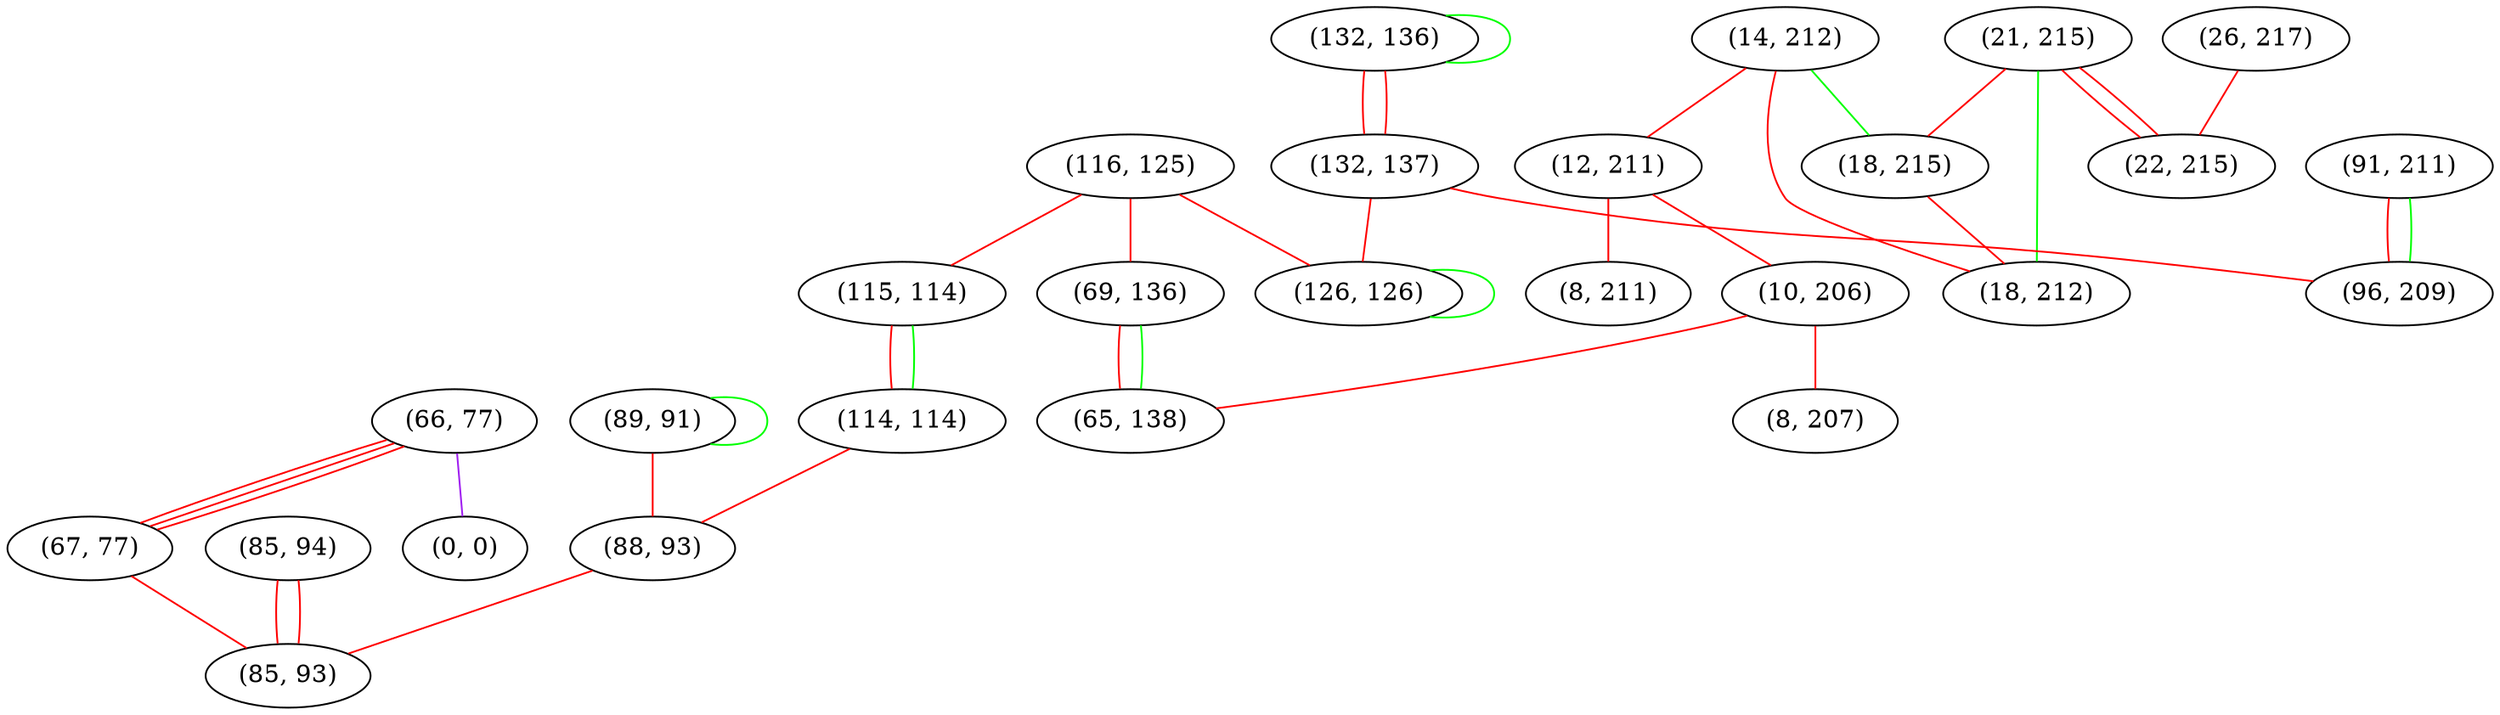 graph "" {
"(132, 136)";
"(21, 215)";
"(116, 125)";
"(89, 91)";
"(14, 212)";
"(115, 114)";
"(132, 137)";
"(12, 211)";
"(66, 77)";
"(10, 206)";
"(26, 217)";
"(114, 114)";
"(0, 0)";
"(22, 215)";
"(67, 77)";
"(126, 126)";
"(91, 211)";
"(96, 209)";
"(8, 211)";
"(69, 136)";
"(18, 215)";
"(85, 94)";
"(88, 93)";
"(85, 93)";
"(65, 138)";
"(18, 212)";
"(8, 207)";
"(132, 136)" -- "(132, 137)"  [color=red, key=0, weight=1];
"(132, 136)" -- "(132, 137)"  [color=red, key=1, weight=1];
"(132, 136)" -- "(132, 136)"  [color=green, key=0, weight=2];
"(21, 215)" -- "(18, 215)"  [color=red, key=0, weight=1];
"(21, 215)" -- "(22, 215)"  [color=red, key=0, weight=1];
"(21, 215)" -- "(22, 215)"  [color=red, key=1, weight=1];
"(21, 215)" -- "(18, 212)"  [color=green, key=0, weight=2];
"(116, 125)" -- "(115, 114)"  [color=red, key=0, weight=1];
"(116, 125)" -- "(69, 136)"  [color=red, key=0, weight=1];
"(116, 125)" -- "(126, 126)"  [color=red, key=0, weight=1];
"(89, 91)" -- "(89, 91)"  [color=green, key=0, weight=2];
"(89, 91)" -- "(88, 93)"  [color=red, key=0, weight=1];
"(14, 212)" -- "(18, 215)"  [color=green, key=0, weight=2];
"(14, 212)" -- "(18, 212)"  [color=red, key=0, weight=1];
"(14, 212)" -- "(12, 211)"  [color=red, key=0, weight=1];
"(115, 114)" -- "(114, 114)"  [color=red, key=0, weight=1];
"(115, 114)" -- "(114, 114)"  [color=green, key=1, weight=2];
"(132, 137)" -- "(96, 209)"  [color=red, key=0, weight=1];
"(132, 137)" -- "(126, 126)"  [color=red, key=0, weight=1];
"(12, 211)" -- "(8, 211)"  [color=red, key=0, weight=1];
"(12, 211)" -- "(10, 206)"  [color=red, key=0, weight=1];
"(66, 77)" -- "(0, 0)"  [color=purple, key=0, weight=4];
"(66, 77)" -- "(67, 77)"  [color=red, key=0, weight=1];
"(66, 77)" -- "(67, 77)"  [color=red, key=1, weight=1];
"(66, 77)" -- "(67, 77)"  [color=red, key=2, weight=1];
"(10, 206)" -- "(65, 138)"  [color=red, key=0, weight=1];
"(10, 206)" -- "(8, 207)"  [color=red, key=0, weight=1];
"(26, 217)" -- "(22, 215)"  [color=red, key=0, weight=1];
"(114, 114)" -- "(88, 93)"  [color=red, key=0, weight=1];
"(67, 77)" -- "(85, 93)"  [color=red, key=0, weight=1];
"(126, 126)" -- "(126, 126)"  [color=green, key=0, weight=2];
"(91, 211)" -- "(96, 209)"  [color=red, key=0, weight=1];
"(91, 211)" -- "(96, 209)"  [color=green, key=1, weight=2];
"(69, 136)" -- "(65, 138)"  [color=red, key=0, weight=1];
"(69, 136)" -- "(65, 138)"  [color=green, key=1, weight=2];
"(18, 215)" -- "(18, 212)"  [color=red, key=0, weight=1];
"(85, 94)" -- "(85, 93)"  [color=red, key=0, weight=1];
"(85, 94)" -- "(85, 93)"  [color=red, key=1, weight=1];
"(88, 93)" -- "(85, 93)"  [color=red, key=0, weight=1];
}

